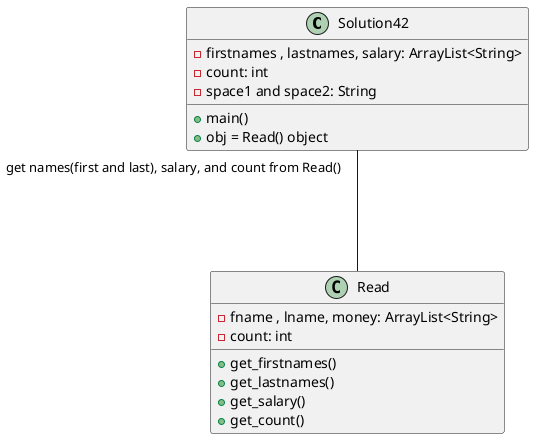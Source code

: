 @startuml
'https://plantuml.com/class-diagram

class Solution42
{
-firstnames , lastnames, salary: ArrayList<String>
-count: int
-space1 and space2: String
+main()
+obj = Read() object

}
class Read
{
-fname , lname, money: ArrayList<String>
-count: int
+get_firstnames()
+get_lastnames()
+get_salary()
+get_count()
}

Solution42 "get names(first and last), salary, and count from Read()" --- Read

@enduml